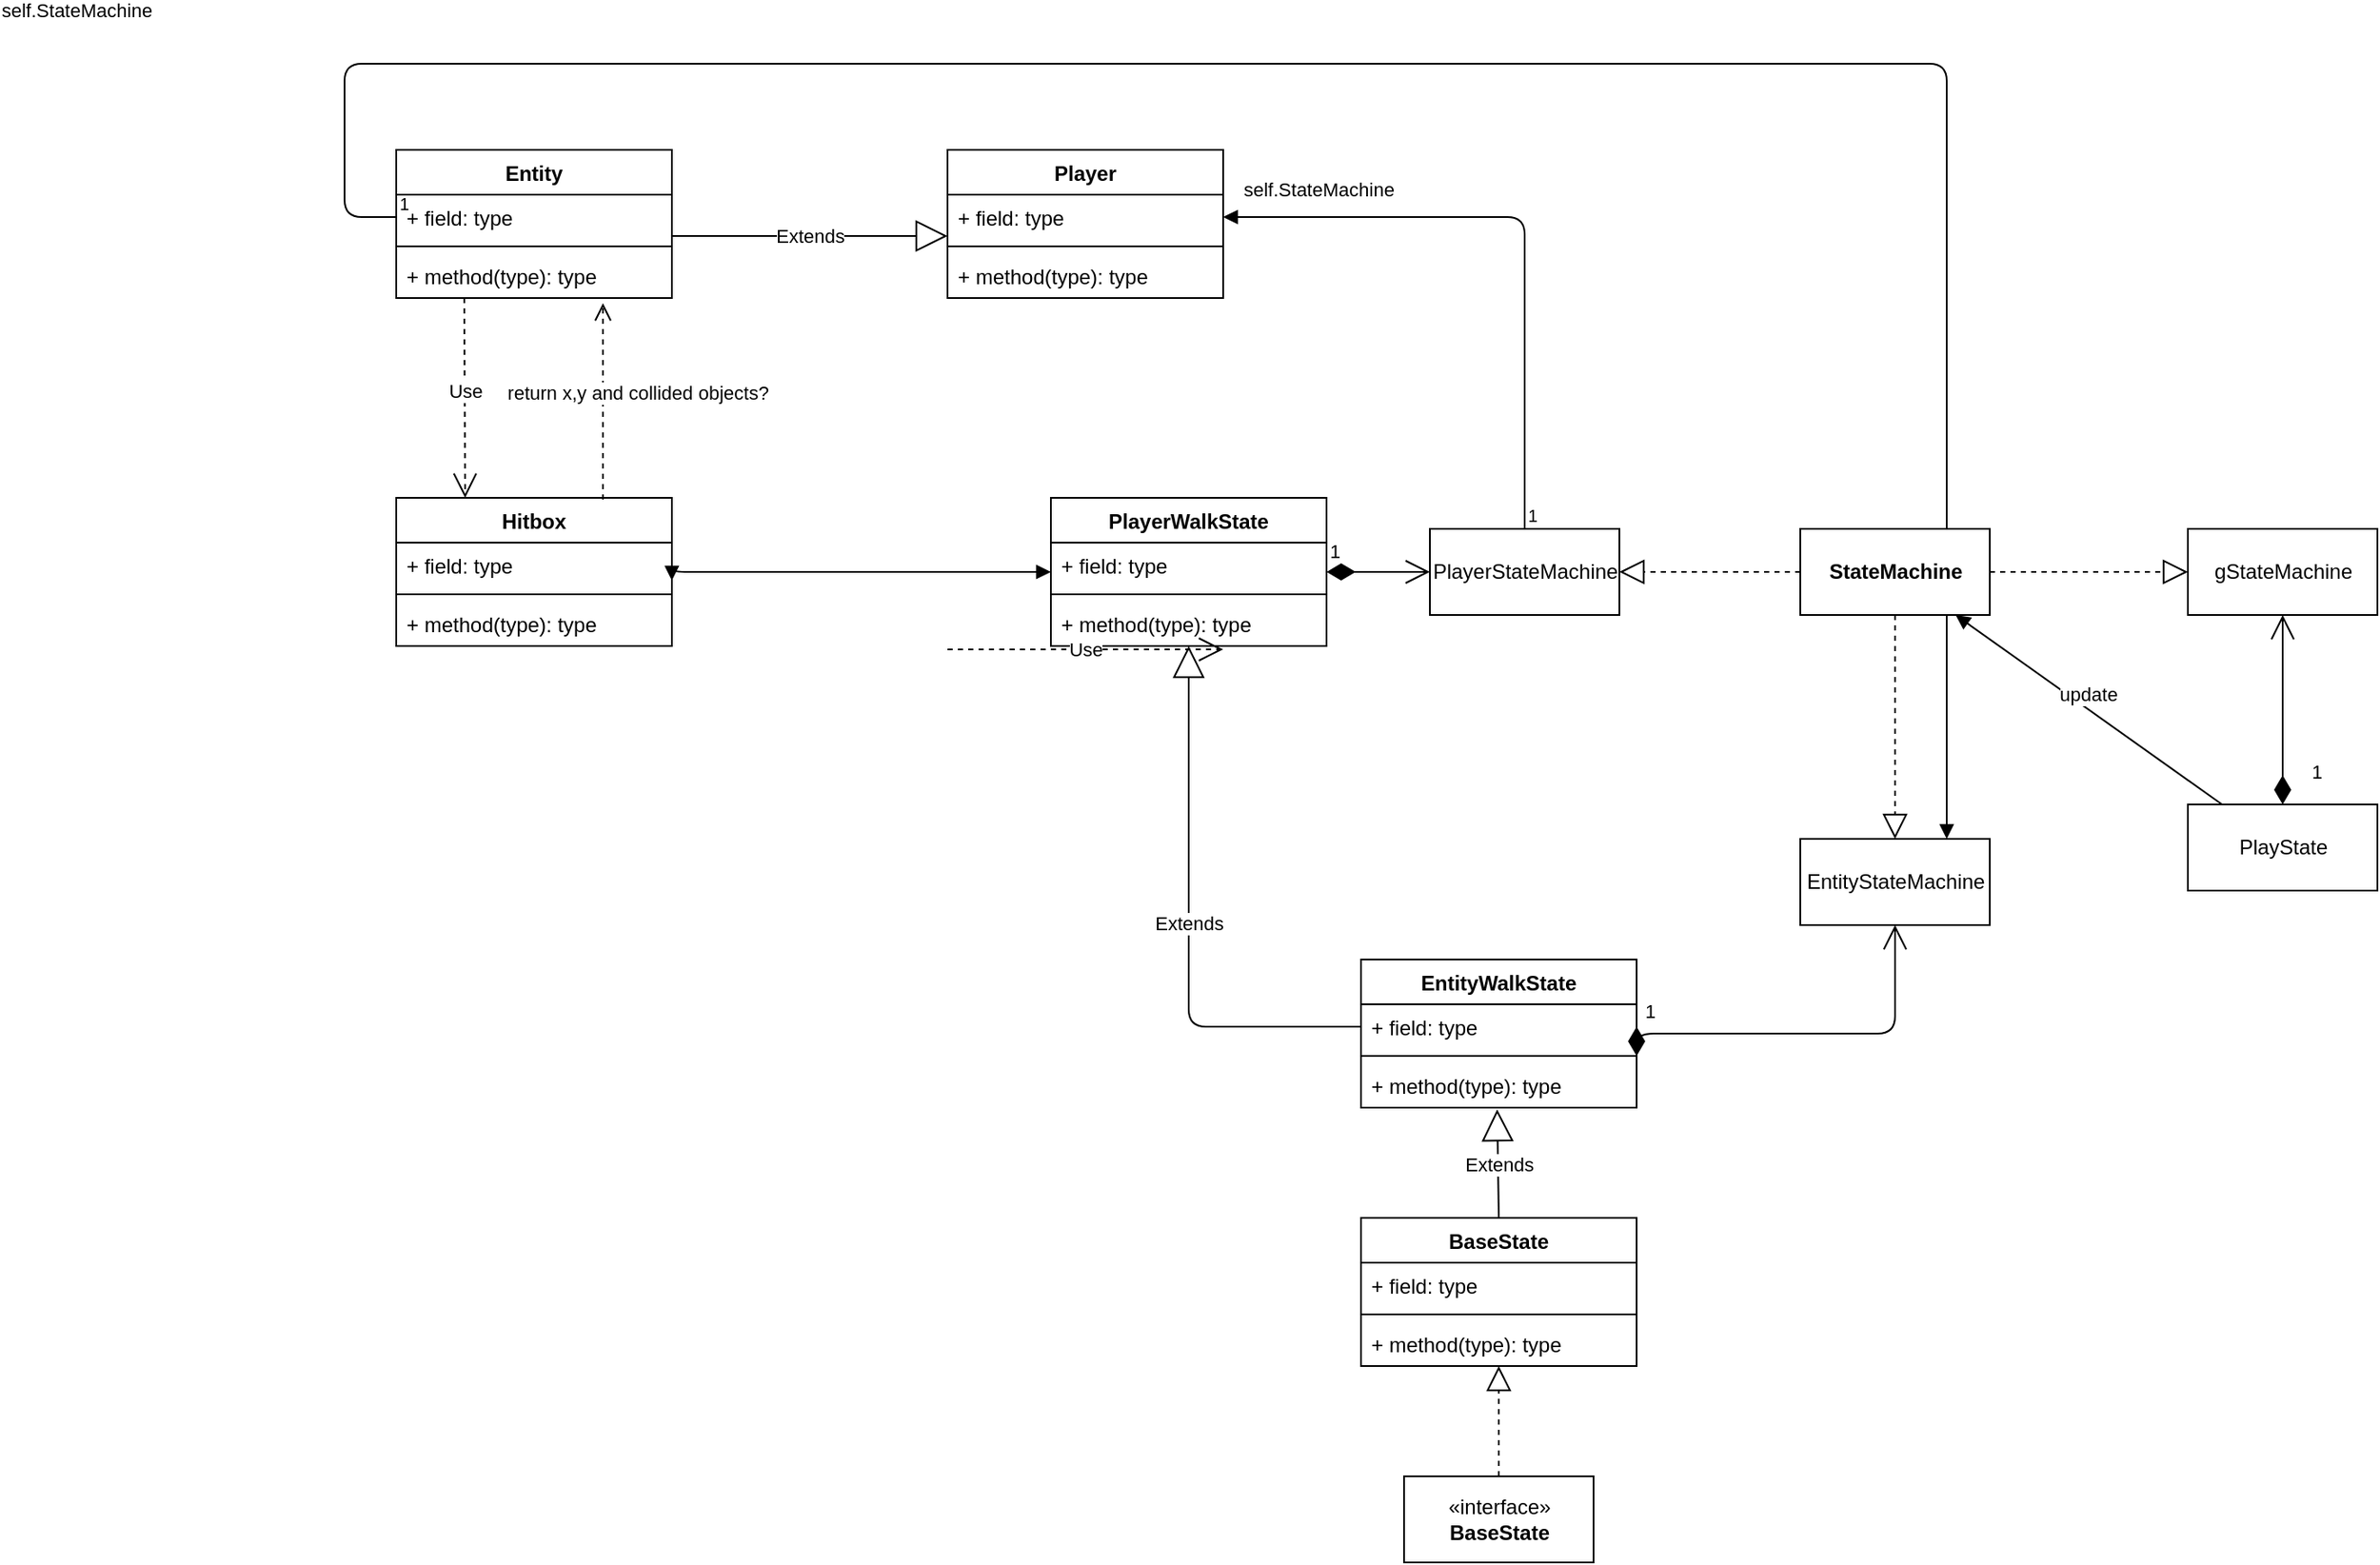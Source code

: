 <mxfile version="13.2.4" type="device"><diagram name="Page-1" id="9f46799a-70d6-7492-0946-bef42562c5a5"><mxGraphModel dx="2650" dy="863" grid="1" gridSize="10" guides="1" tooltips="1" connect="1" arrows="1" fold="1" page="1" pageScale="1" pageWidth="1100" pageHeight="850" background="#ffffff" math="0" shadow="0"><root><mxCell id="0"/><mxCell id="1" parent="0"/><mxCell id="hDOIfqv7HcT1Wb7Lf9ql-54" value="self.StateMachine" style="endArrow=block;endFill=1;html=1;edgeStyle=orthogonalEdgeStyle;align=left;verticalAlign=top;" edge="1" parent="1" source="hDOIfqv7HcT1Wb7Lf9ql-2" target="hDOIfqv7HcT1Wb7Lf9ql-51"><mxGeometry x="-0.963" y="-104" relative="1" as="geometry"><mxPoint x="450" y="570" as="sourcePoint"/><mxPoint x="610" y="570" as="targetPoint"/><Array as="points"><mxPoint x="170" y="219"/><mxPoint x="170" y="130"/><mxPoint x="1100" y="130"/></Array><mxPoint x="-204" y="-29" as="offset"/></mxGeometry></mxCell><mxCell id="hDOIfqv7HcT1Wb7Lf9ql-55" value="1" style="resizable=0;html=1;align=left;verticalAlign=bottom;labelBackgroundColor=#ffffff;fontSize=10;" connectable="0" vertex="1" parent="hDOIfqv7HcT1Wb7Lf9ql-54"><mxGeometry x="-1" relative="1" as="geometry"/></mxCell><mxCell id="hDOIfqv7HcT1Wb7Lf9ql-1" value="Entity" style="swimlane;fontStyle=1;align=center;verticalAlign=top;childLayout=stackLayout;horizontal=1;startSize=26;horizontalStack=0;resizeParent=1;resizeParentMax=0;resizeLast=0;collapsible=1;marginBottom=0;" vertex="1" parent="1"><mxGeometry x="200" y="180" width="160" height="86" as="geometry"/></mxCell><mxCell id="hDOIfqv7HcT1Wb7Lf9ql-2" value="+ field: type" style="text;strokeColor=none;fillColor=none;align=left;verticalAlign=top;spacingLeft=4;spacingRight=4;overflow=hidden;rotatable=0;points=[[0,0.5],[1,0.5]];portConstraint=eastwest;" vertex="1" parent="hDOIfqv7HcT1Wb7Lf9ql-1"><mxGeometry y="26" width="160" height="26" as="geometry"/></mxCell><mxCell id="hDOIfqv7HcT1Wb7Lf9ql-3" value="" style="line;strokeWidth=1;fillColor=none;align=left;verticalAlign=middle;spacingTop=-1;spacingLeft=3;spacingRight=3;rotatable=0;labelPosition=right;points=[];portConstraint=eastwest;" vertex="1" parent="hDOIfqv7HcT1Wb7Lf9ql-1"><mxGeometry y="52" width="160" height="8" as="geometry"/></mxCell><mxCell id="hDOIfqv7HcT1Wb7Lf9ql-4" value="+ method(type): type" style="text;strokeColor=none;fillColor=none;align=left;verticalAlign=top;spacingLeft=4;spacingRight=4;overflow=hidden;rotatable=0;points=[[0,0.5],[1,0.5]];portConstraint=eastwest;" vertex="1" parent="hDOIfqv7HcT1Wb7Lf9ql-1"><mxGeometry y="60" width="160" height="26" as="geometry"/></mxCell><mxCell id="hDOIfqv7HcT1Wb7Lf9ql-5" value="Player" style="swimlane;fontStyle=1;align=center;verticalAlign=top;childLayout=stackLayout;horizontal=1;startSize=26;horizontalStack=0;resizeParent=1;resizeParentMax=0;resizeLast=0;collapsible=1;marginBottom=0;" vertex="1" parent="1"><mxGeometry x="520" y="180" width="160" height="86" as="geometry"/></mxCell><mxCell id="hDOIfqv7HcT1Wb7Lf9ql-6" value="+ field: type" style="text;strokeColor=none;fillColor=none;align=left;verticalAlign=top;spacingLeft=4;spacingRight=4;overflow=hidden;rotatable=0;points=[[0,0.5],[1,0.5]];portConstraint=eastwest;" vertex="1" parent="hDOIfqv7HcT1Wb7Lf9ql-5"><mxGeometry y="26" width="160" height="26" as="geometry"/></mxCell><mxCell id="hDOIfqv7HcT1Wb7Lf9ql-7" value="" style="line;strokeWidth=1;fillColor=none;align=left;verticalAlign=middle;spacingTop=-1;spacingLeft=3;spacingRight=3;rotatable=0;labelPosition=right;points=[];portConstraint=eastwest;" vertex="1" parent="hDOIfqv7HcT1Wb7Lf9ql-5"><mxGeometry y="52" width="160" height="8" as="geometry"/></mxCell><mxCell id="hDOIfqv7HcT1Wb7Lf9ql-8" value="+ method(type): type" style="text;strokeColor=none;fillColor=none;align=left;verticalAlign=top;spacingLeft=4;spacingRight=4;overflow=hidden;rotatable=0;points=[[0,0.5],[1,0.5]];portConstraint=eastwest;" vertex="1" parent="hDOIfqv7HcT1Wb7Lf9ql-5"><mxGeometry y="60" width="160" height="26" as="geometry"/></mxCell><mxCell id="hDOIfqv7HcT1Wb7Lf9ql-16" value="Extends" style="endArrow=block;endSize=16;endFill=0;html=1;" edge="1" parent="1"><mxGeometry width="160" relative="1" as="geometry"><mxPoint x="360" y="230" as="sourcePoint"/><mxPoint x="520" y="230" as="targetPoint"/></mxGeometry></mxCell><mxCell id="hDOIfqv7HcT1Wb7Lf9ql-17" value="Use" style="endArrow=open;endSize=12;dashed=1;html=1;entryX=0.5;entryY=0;entryDx=0;entryDy=0;" edge="1" parent="1"><mxGeometry x="-0.069" width="160" relative="1" as="geometry"><mxPoint x="239.5" y="266" as="sourcePoint"/><mxPoint x="240" y="382" as="targetPoint"/><mxPoint as="offset"/></mxGeometry></mxCell><mxCell id="hDOIfqv7HcT1Wb7Lf9ql-9" value="Hitbox" style="swimlane;fontStyle=1;align=center;verticalAlign=top;childLayout=stackLayout;horizontal=1;startSize=26;horizontalStack=0;resizeParent=1;resizeParentMax=0;resizeLast=0;collapsible=1;marginBottom=0;" vertex="1" parent="1"><mxGeometry x="200" y="382" width="160" height="86" as="geometry"/></mxCell><mxCell id="hDOIfqv7HcT1Wb7Lf9ql-10" value="+ field: type" style="text;strokeColor=none;fillColor=none;align=left;verticalAlign=top;spacingLeft=4;spacingRight=4;overflow=hidden;rotatable=0;points=[[0,0.5],[1,0.5]];portConstraint=eastwest;" vertex="1" parent="hDOIfqv7HcT1Wb7Lf9ql-9"><mxGeometry y="26" width="160" height="26" as="geometry"/></mxCell><mxCell id="hDOIfqv7HcT1Wb7Lf9ql-11" value="" style="line;strokeWidth=1;fillColor=none;align=left;verticalAlign=middle;spacingTop=-1;spacingLeft=3;spacingRight=3;rotatable=0;labelPosition=right;points=[];portConstraint=eastwest;" vertex="1" parent="hDOIfqv7HcT1Wb7Lf9ql-9"><mxGeometry y="52" width="160" height="8" as="geometry"/></mxCell><mxCell id="hDOIfqv7HcT1Wb7Lf9ql-12" value="+ method(type): type" style="text;strokeColor=none;fillColor=none;align=left;verticalAlign=top;spacingLeft=4;spacingRight=4;overflow=hidden;rotatable=0;points=[[0,0.5],[1,0.5]];portConstraint=eastwest;" vertex="1" parent="hDOIfqv7HcT1Wb7Lf9ql-9"><mxGeometry y="60" width="160" height="26" as="geometry"/></mxCell><mxCell id="hDOIfqv7HcT1Wb7Lf9ql-18" value="return x,y and collided objects?" style="html=1;verticalAlign=bottom;endArrow=open;dashed=1;endSize=8;" edge="1" parent="1"><mxGeometry x="-0.07" y="-20" relative="1" as="geometry"><mxPoint x="320" y="383" as="sourcePoint"/><mxPoint x="320" y="269" as="targetPoint"/><mxPoint as="offset"/></mxGeometry></mxCell><mxCell id="hDOIfqv7HcT1Wb7Lf9ql-19" value="&lt;b&gt;StateMachine&lt;/b&gt;" style="html=1;" vertex="1" parent="1"><mxGeometry x="1015" y="400" width="110" height="50" as="geometry"/></mxCell><mxCell id="hDOIfqv7HcT1Wb7Lf9ql-20" value="" style="endArrow=block;startArrow=block;endFill=1;startFill=1;html=1;" edge="1" parent="1"><mxGeometry width="160" relative="1" as="geometry"><mxPoint x="360" y="430" as="sourcePoint"/><mxPoint x="580" y="425" as="targetPoint"/><Array as="points"><mxPoint x="360" y="425"/></Array></mxGeometry></mxCell><mxCell id="hDOIfqv7HcT1Wb7Lf9ql-30" value="" style="endArrow=block;dashed=1;endFill=0;endSize=12;html=1;exitX=0.5;exitY=1;exitDx=0;exitDy=0;entryX=0.5;entryY=0;entryDx=0;entryDy=0;" edge="1" parent="1" source="hDOIfqv7HcT1Wb7Lf9ql-19"><mxGeometry width="160" relative="1" as="geometry"><mxPoint x="720" y="490" as="sourcePoint"/><mxPoint x="1070" y="580" as="targetPoint"/></mxGeometry></mxCell><mxCell id="hDOIfqv7HcT1Wb7Lf9ql-31" value="" style="endArrow=block;dashed=1;endFill=0;endSize=12;html=1;exitX=0;exitY=0.5;exitDx=0;exitDy=0;" edge="1" parent="1" source="hDOIfqv7HcT1Wb7Lf9ql-19" target="hDOIfqv7HcT1Wb7Lf9ql-50"><mxGeometry width="160" relative="1" as="geometry"><mxPoint x="640" y="420" as="sourcePoint"/><mxPoint x="960" y="414.407" as="targetPoint"/></mxGeometry></mxCell><mxCell id="hDOIfqv7HcT1Wb7Lf9ql-45" value="Extends" style="endArrow=block;endSize=16;endFill=0;html=1;entryX=0.494;entryY=1.038;entryDx=0;entryDy=0;entryPerimeter=0;exitX=0.5;exitY=0;exitDx=0;exitDy=0;" edge="1" parent="1" source="hDOIfqv7HcT1Wb7Lf9ql-32" target="hDOIfqv7HcT1Wb7Lf9ql-39"><mxGeometry width="160" relative="1" as="geometry"><mxPoint x="650" y="770" as="sourcePoint"/><mxPoint x="810" y="770" as="targetPoint"/></mxGeometry></mxCell><mxCell id="hDOIfqv7HcT1Wb7Lf9ql-32" value="BaseState" style="swimlane;fontStyle=1;align=center;verticalAlign=top;childLayout=stackLayout;horizontal=1;startSize=26;horizontalStack=0;resizeParent=1;resizeParentMax=0;resizeLast=0;collapsible=1;marginBottom=0;" vertex="1" parent="1"><mxGeometry x="760" y="800" width="160" height="86" as="geometry"/></mxCell><mxCell id="hDOIfqv7HcT1Wb7Lf9ql-33" value="+ field: type" style="text;strokeColor=none;fillColor=none;align=left;verticalAlign=top;spacingLeft=4;spacingRight=4;overflow=hidden;rotatable=0;points=[[0,0.5],[1,0.5]];portConstraint=eastwest;" vertex="1" parent="hDOIfqv7HcT1Wb7Lf9ql-32"><mxGeometry y="26" width="160" height="26" as="geometry"/></mxCell><mxCell id="hDOIfqv7HcT1Wb7Lf9ql-34" value="" style="line;strokeWidth=1;fillColor=none;align=left;verticalAlign=middle;spacingTop=-1;spacingLeft=3;spacingRight=3;rotatable=0;labelPosition=right;points=[];portConstraint=eastwest;" vertex="1" parent="hDOIfqv7HcT1Wb7Lf9ql-32"><mxGeometry y="52" width="160" height="8" as="geometry"/></mxCell><mxCell id="hDOIfqv7HcT1Wb7Lf9ql-35" value="+ method(type): type" style="text;strokeColor=none;fillColor=none;align=left;verticalAlign=top;spacingLeft=4;spacingRight=4;overflow=hidden;rotatable=0;points=[[0,0.5],[1,0.5]];portConstraint=eastwest;" vertex="1" parent="hDOIfqv7HcT1Wb7Lf9ql-32"><mxGeometry y="60" width="160" height="26" as="geometry"/></mxCell><mxCell id="hDOIfqv7HcT1Wb7Lf9ql-36" value="EntityWalkState" style="swimlane;fontStyle=1;align=center;verticalAlign=top;childLayout=stackLayout;horizontal=1;startSize=26;horizontalStack=0;resizeParent=1;resizeParentMax=0;resizeLast=0;collapsible=1;marginBottom=0;" vertex="1" parent="1"><mxGeometry x="760" y="650" width="160" height="86" as="geometry"/></mxCell><mxCell id="hDOIfqv7HcT1Wb7Lf9ql-37" value="+ field: type" style="text;strokeColor=none;fillColor=none;align=left;verticalAlign=top;spacingLeft=4;spacingRight=4;overflow=hidden;rotatable=0;points=[[0,0.5],[1,0.5]];portConstraint=eastwest;" vertex="1" parent="hDOIfqv7HcT1Wb7Lf9ql-36"><mxGeometry y="26" width="160" height="26" as="geometry"/></mxCell><mxCell id="hDOIfqv7HcT1Wb7Lf9ql-38" value="" style="line;strokeWidth=1;fillColor=none;align=left;verticalAlign=middle;spacingTop=-1;spacingLeft=3;spacingRight=3;rotatable=0;labelPosition=right;points=[];portConstraint=eastwest;" vertex="1" parent="hDOIfqv7HcT1Wb7Lf9ql-36"><mxGeometry y="52" width="160" height="8" as="geometry"/></mxCell><mxCell id="hDOIfqv7HcT1Wb7Lf9ql-39" value="+ method(type): type" style="text;strokeColor=none;fillColor=none;align=left;verticalAlign=top;spacingLeft=4;spacingRight=4;overflow=hidden;rotatable=0;points=[[0,0.5],[1,0.5]];portConstraint=eastwest;" vertex="1" parent="hDOIfqv7HcT1Wb7Lf9ql-36"><mxGeometry y="60" width="160" height="26" as="geometry"/></mxCell><mxCell id="hDOIfqv7HcT1Wb7Lf9ql-46" value="Extends" style="endArrow=block;endSize=16;endFill=0;html=1;exitX=0;exitY=0.5;exitDx=0;exitDy=0;" edge="1" parent="1" source="hDOIfqv7HcT1Wb7Lf9ql-37" target="hDOIfqv7HcT1Wb7Lf9ql-40"><mxGeometry width="160" relative="1" as="geometry"><mxPoint x="660" y="693" as="sourcePoint"/><mxPoint x="670" y="760" as="targetPoint"/><Array as="points"><mxPoint x="660" y="689"/></Array></mxGeometry></mxCell><mxCell id="hDOIfqv7HcT1Wb7Lf9ql-40" value="PlayerWalkState" style="swimlane;fontStyle=1;align=center;verticalAlign=top;childLayout=stackLayout;horizontal=1;startSize=26;horizontalStack=0;resizeParent=1;resizeParentMax=0;resizeLast=0;collapsible=1;marginBottom=0;" vertex="1" parent="1"><mxGeometry x="580" y="382" width="160" height="86" as="geometry"/></mxCell><mxCell id="hDOIfqv7HcT1Wb7Lf9ql-41" value="+ field: type" style="text;strokeColor=none;fillColor=none;align=left;verticalAlign=top;spacingLeft=4;spacingRight=4;overflow=hidden;rotatable=0;points=[[0,0.5],[1,0.5]];portConstraint=eastwest;" vertex="1" parent="hDOIfqv7HcT1Wb7Lf9ql-40"><mxGeometry y="26" width="160" height="26" as="geometry"/></mxCell><mxCell id="hDOIfqv7HcT1Wb7Lf9ql-42" value="" style="line;strokeWidth=1;fillColor=none;align=left;verticalAlign=middle;spacingTop=-1;spacingLeft=3;spacingRight=3;rotatable=0;labelPosition=right;points=[];portConstraint=eastwest;" vertex="1" parent="hDOIfqv7HcT1Wb7Lf9ql-40"><mxGeometry y="52" width="160" height="8" as="geometry"/></mxCell><mxCell id="hDOIfqv7HcT1Wb7Lf9ql-43" value="+ method(type): type" style="text;strokeColor=none;fillColor=none;align=left;verticalAlign=top;spacingLeft=4;spacingRight=4;overflow=hidden;rotatable=0;points=[[0,0.5],[1,0.5]];portConstraint=eastwest;" vertex="1" parent="hDOIfqv7HcT1Wb7Lf9ql-40"><mxGeometry y="60" width="160" height="26" as="geometry"/></mxCell><mxCell id="hDOIfqv7HcT1Wb7Lf9ql-47" value="1" style="endArrow=open;html=1;endSize=12;startArrow=diamondThin;startSize=14;startFill=1;edgeStyle=orthogonalEdgeStyle;align=left;verticalAlign=bottom;" edge="1" parent="1" source="hDOIfqv7HcT1Wb7Lf9ql-40"><mxGeometry x="-1" y="3" relative="1" as="geometry"><mxPoint x="760" y="590" as="sourcePoint"/><mxPoint x="800" y="425" as="targetPoint"/></mxGeometry></mxCell><mxCell id="hDOIfqv7HcT1Wb7Lf9ql-44" value="1" style="endArrow=open;html=1;endSize=12;startArrow=diamondThin;startSize=14;startFill=1;edgeStyle=orthogonalEdgeStyle;align=left;verticalAlign=bottom;exitX=1;exitY=0.5;exitDx=0;exitDy=0;entryX=0.5;entryY=1;entryDx=0;entryDy=0;" edge="1" parent="1" source="hDOIfqv7HcT1Wb7Lf9ql-37" target="hDOIfqv7HcT1Wb7Lf9ql-51"><mxGeometry x="-1" y="3" relative="1" as="geometry"><mxPoint x="570" y="620" as="sourcePoint"/><mxPoint x="1070" y="666" as="targetPoint"/><Array as="points"><mxPoint x="920" y="693"/><mxPoint x="1070" y="693"/></Array></mxGeometry></mxCell><mxCell id="hDOIfqv7HcT1Wb7Lf9ql-48" value="«interface»&lt;br&gt;&lt;b&gt;BaseState&lt;/b&gt;" style="html=1;" vertex="1" parent="1"><mxGeometry x="785" y="950" width="110" height="50" as="geometry"/></mxCell><mxCell id="hDOIfqv7HcT1Wb7Lf9ql-49" value="" style="endArrow=block;dashed=1;endFill=0;endSize=12;html=1;exitX=0.5;exitY=0;exitDx=0;exitDy=0;" edge="1" parent="1" source="hDOIfqv7HcT1Wb7Lf9ql-48" target="hDOIfqv7HcT1Wb7Lf9ql-32"><mxGeometry width="160" relative="1" as="geometry"><mxPoint x="840" y="940" as="sourcePoint"/><mxPoint x="650" y="910" as="targetPoint"/></mxGeometry></mxCell><mxCell id="hDOIfqv7HcT1Wb7Lf9ql-50" value="PlayerStateMachine" style="html=1;" vertex="1" parent="1"><mxGeometry x="800" y="400" width="110" height="50" as="geometry"/></mxCell><mxCell id="hDOIfqv7HcT1Wb7Lf9ql-51" value="EntityStateMachine" style="html=1;" vertex="1" parent="1"><mxGeometry x="1015" y="580" width="110" height="50" as="geometry"/></mxCell><mxCell id="hDOIfqv7HcT1Wb7Lf9ql-52" value="self.StateMachine" style="endArrow=block;endFill=1;html=1;edgeStyle=orthogonalEdgeStyle;align=left;verticalAlign=top;exitX=0.5;exitY=0;exitDx=0;exitDy=0;" edge="1" parent="1" source="hDOIfqv7HcT1Wb7Lf9ql-50" target="hDOIfqv7HcT1Wb7Lf9ql-6"><mxGeometry x="0.944" y="-29" relative="1" as="geometry"><mxPoint x="880" y="320" as="sourcePoint"/><mxPoint x="950" y="350" as="targetPoint"/><mxPoint as="offset"/></mxGeometry></mxCell><mxCell id="hDOIfqv7HcT1Wb7Lf9ql-53" value="1" style="resizable=0;html=1;align=left;verticalAlign=bottom;labelBackgroundColor=#ffffff;fontSize=10;" connectable="0" vertex="1" parent="hDOIfqv7HcT1Wb7Lf9ql-52"><mxGeometry x="-1" relative="1" as="geometry"/></mxCell><mxCell id="hDOIfqv7HcT1Wb7Lf9ql-58" value="gStateMachine" style="html=1;" vertex="1" parent="1"><mxGeometry x="1240" y="400" width="110" height="50" as="geometry"/></mxCell><mxCell id="hDOIfqv7HcT1Wb7Lf9ql-59" value="" style="endArrow=block;dashed=1;endFill=0;endSize=12;html=1;exitX=1;exitY=0.5;exitDx=0;exitDy=0;entryX=0;entryY=0.5;entryDx=0;entryDy=0;" edge="1" parent="1" source="hDOIfqv7HcT1Wb7Lf9ql-19" target="hDOIfqv7HcT1Wb7Lf9ql-58"><mxGeometry width="160" relative="1" as="geometry"><mxPoint x="1220" y="600" as="sourcePoint"/><mxPoint x="1380" y="600" as="targetPoint"/></mxGeometry></mxCell><mxCell id="hDOIfqv7HcT1Wb7Lf9ql-60" value="PlayState" style="html=1;" vertex="1" parent="1"><mxGeometry x="1240" y="560" width="110" height="50" as="geometry"/></mxCell><mxCell id="hDOIfqv7HcT1Wb7Lf9ql-61" value="Use" style="endArrow=open;endSize=12;dashed=1;html=1;" edge="1" parent="1"><mxGeometry width="160" relative="1" as="geometry"><mxPoint x="520" y="470" as="sourcePoint"/><mxPoint x="680" y="470" as="targetPoint"/></mxGeometry></mxCell><mxCell id="hDOIfqv7HcT1Wb7Lf9ql-62" value="1" style="endArrow=open;html=1;endSize=12;startArrow=diamondThin;startSize=14;startFill=1;edgeStyle=orthogonalEdgeStyle;align=left;verticalAlign=bottom;" edge="1" parent="1" source="hDOIfqv7HcT1Wb7Lf9ql-60" target="hDOIfqv7HcT1Wb7Lf9ql-58"><mxGeometry x="-0.818" y="-15" relative="1" as="geometry"><mxPoint x="1210" y="650" as="sourcePoint"/><mxPoint x="1370" y="650" as="targetPoint"/><mxPoint as="offset"/></mxGeometry></mxCell><mxCell id="hDOIfqv7HcT1Wb7Lf9ql-63" value="update" style="html=1;verticalAlign=bottom;endArrow=block;" edge="1" parent="1" source="hDOIfqv7HcT1Wb7Lf9ql-60" target="hDOIfqv7HcT1Wb7Lf9ql-19"><mxGeometry width="80" relative="1" as="geometry"><mxPoint x="1150" y="540" as="sourcePoint"/><mxPoint x="1230" y="540" as="targetPoint"/></mxGeometry></mxCell></root></mxGraphModel></diagram></mxfile>